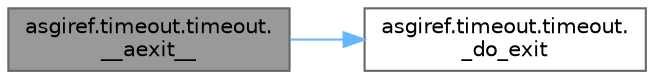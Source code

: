 digraph "asgiref.timeout.timeout.__aexit__"
{
 // LATEX_PDF_SIZE
  bgcolor="transparent";
  edge [fontname=Helvetica,fontsize=10,labelfontname=Helvetica,labelfontsize=10];
  node [fontname=Helvetica,fontsize=10,shape=box,height=0.2,width=0.4];
  rankdir="LR";
  Node1 [id="Node000001",label="asgiref.timeout.timeout.\l__aexit__",height=0.2,width=0.4,color="gray40", fillcolor="grey60", style="filled", fontcolor="black",tooltip=" "];
  Node1 -> Node2 [id="edge1_Node000001_Node000002",color="steelblue1",style="solid",tooltip=" "];
  Node2 [id="Node000002",label="asgiref.timeout.timeout.\l_do_exit",height=0.2,width=0.4,color="grey40", fillcolor="white", style="filled",URL="$classasgiref_1_1timeout_1_1timeout.html#a7d09d7aea51663900fb5ff20cfba1769",tooltip=" "];
}
